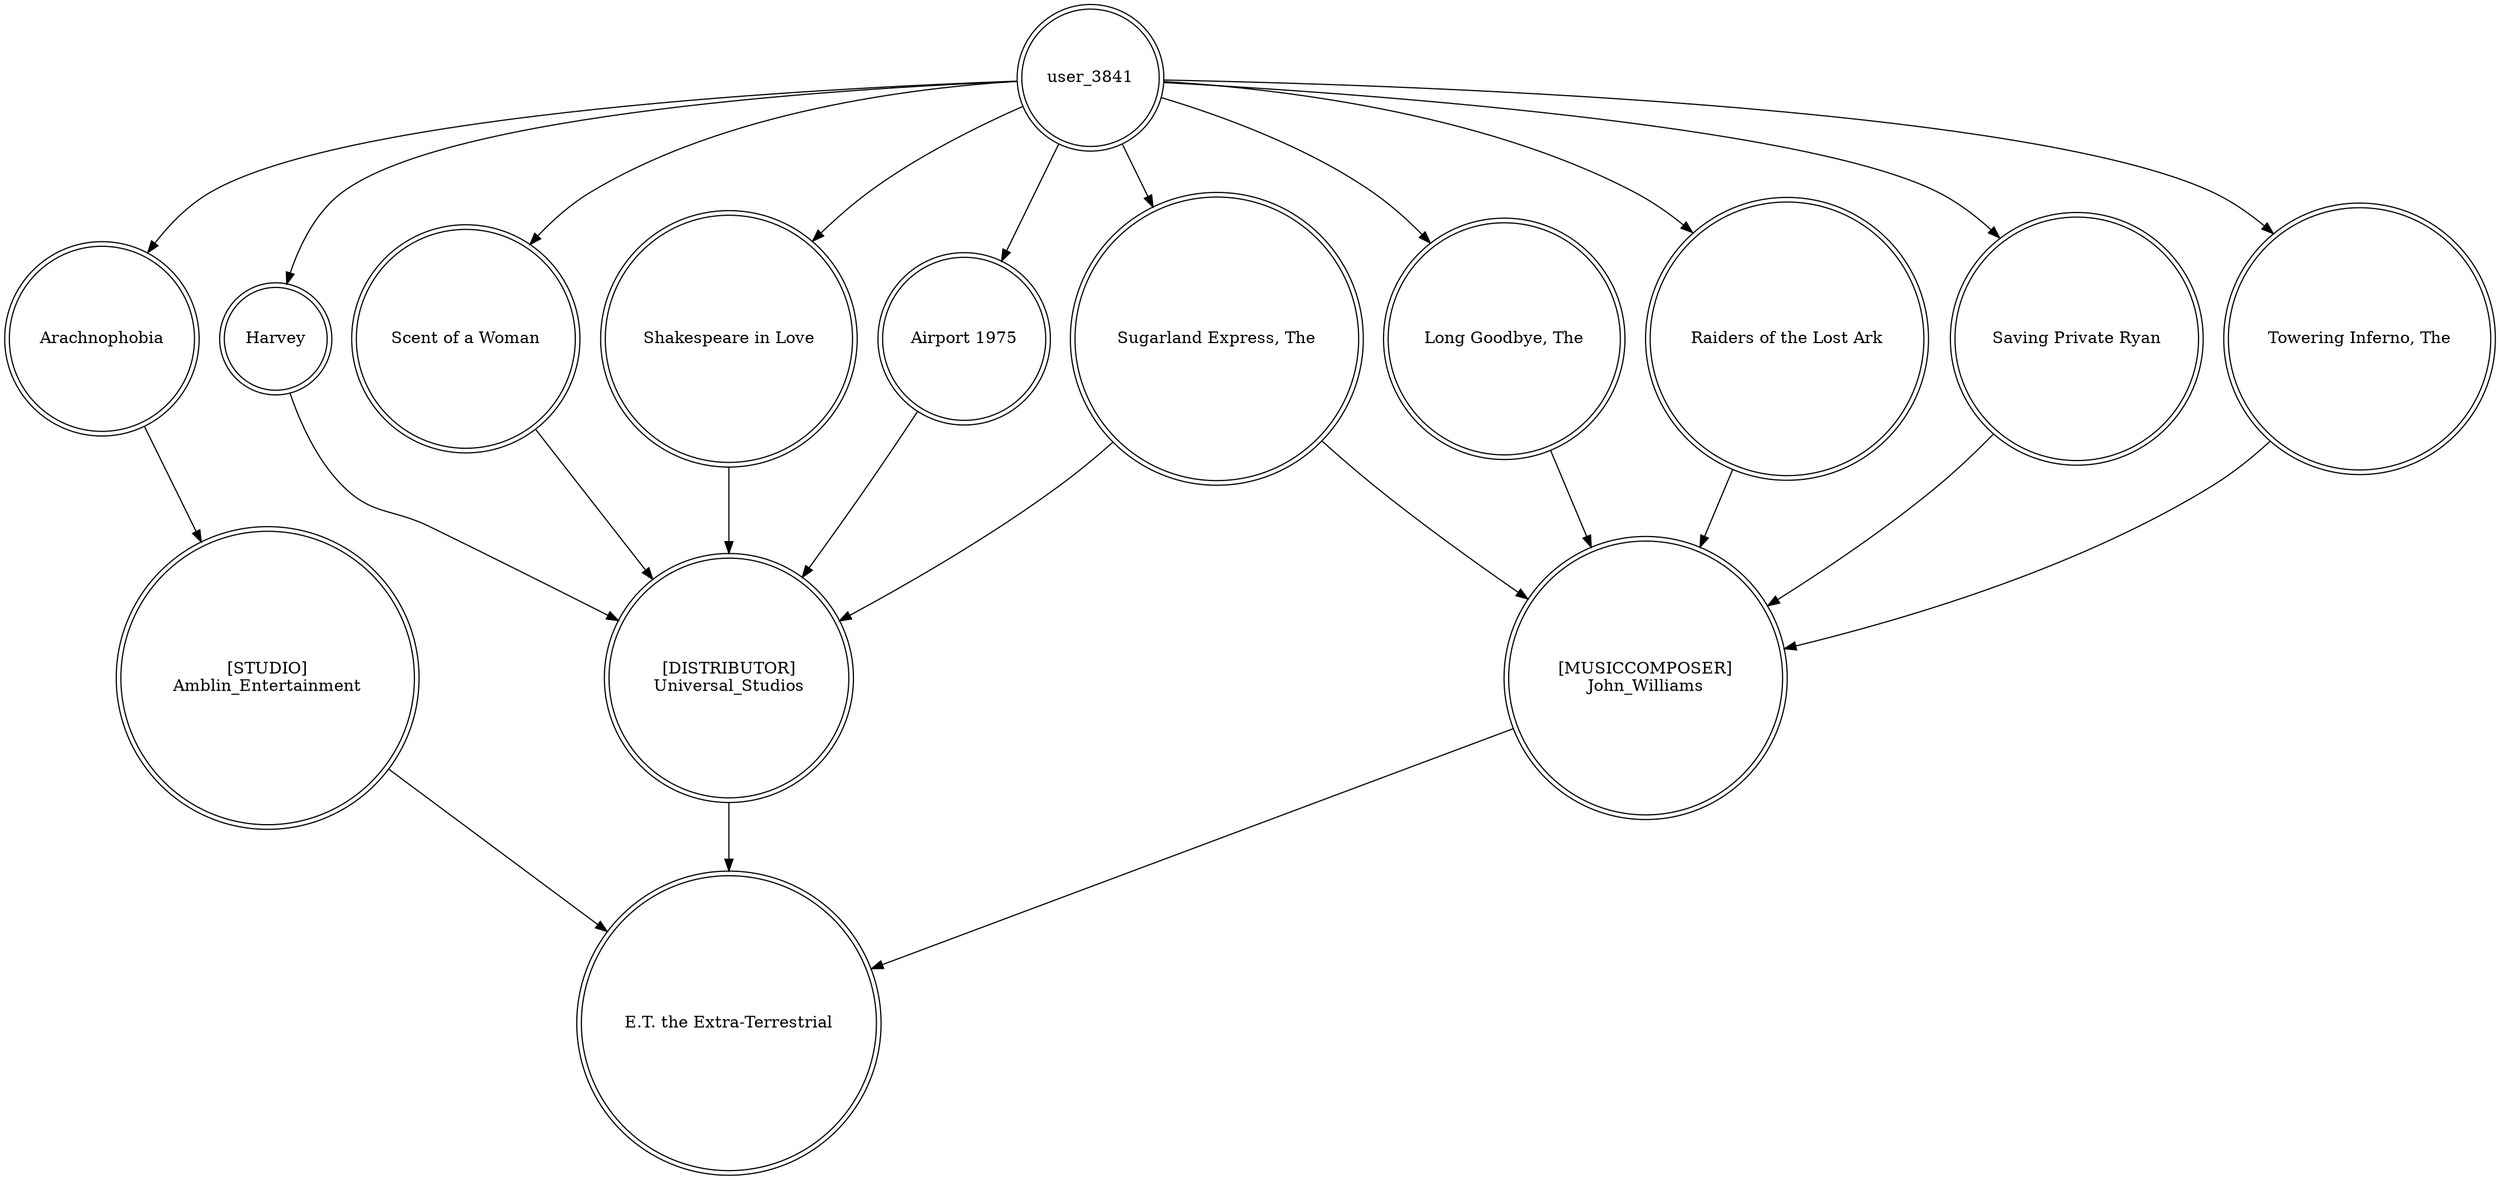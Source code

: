 digraph finite_state_machine {
	node [shape=doublecircle]
	user_3841 -> Arachnophobia
	Harvey -> "[DISTRIBUTOR]
Universal_Studios"
	"Long Goodbye, The" -> "[MUSICCOMPOSER]
John_Williams"
	user_3841 -> "Scent of a Woman"
	user_3841 -> "Shakespeare in Love"
	user_3841 -> "Sugarland Express, The"
	user_3841 -> "Raiders of the Lost Ark"
	"[STUDIO]
Amblin_Entertainment" -> "E.T. the Extra-Terrestrial"
	user_3841 -> Harvey
	"[DISTRIBUTOR]
Universal_Studios" -> "E.T. the Extra-Terrestrial"
	"Scent of a Woman" -> "[DISTRIBUTOR]
Universal_Studios"
	"[MUSICCOMPOSER]
John_Williams" -> "E.T. the Extra-Terrestrial"
	"Saving Private Ryan" -> "[MUSICCOMPOSER]
John_Williams"
	"Shakespeare in Love" -> "[DISTRIBUTOR]
Universal_Studios"
	Arachnophobia -> "[STUDIO]
Amblin_Entertainment"
	user_3841 -> "Airport 1975"
	user_3841 -> "Saving Private Ryan"
	user_3841 -> "Towering Inferno, The"
	user_3841 -> "Long Goodbye, The"
	"Raiders of the Lost Ark" -> "[MUSICCOMPOSER]
John_Williams"
	"Airport 1975" -> "[DISTRIBUTOR]
Universal_Studios"
	"Sugarland Express, The" -> "[MUSICCOMPOSER]
John_Williams"
	"Towering Inferno, The" -> "[MUSICCOMPOSER]
John_Williams"
	"Sugarland Express, The" -> "[DISTRIBUTOR]
Universal_Studios"
}
